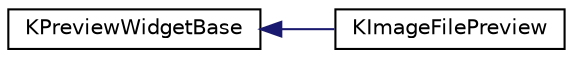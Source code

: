 digraph "Graphical Class Hierarchy"
{
  edge [fontname="Helvetica",fontsize="10",labelfontname="Helvetica",labelfontsize="10"];
  node [fontname="Helvetica",fontsize="10",shape=record];
  rankdir="LR";
  Node0 [label="KPreviewWidgetBase",height=0.2,width=0.4,color="black", fillcolor="white", style="filled",URL="$classKPreviewWidgetBase.html",tooltip="Abstract baseclass for all preview widgets which shall be used via KFileDialog::setPreviewWidget(cons..."];
  Node0 -> Node1 [dir="back",color="midnightblue",fontsize="10",style="solid",fontname="Helvetica"];
  Node1 [label="KImageFilePreview",height=0.2,width=0.4,color="black", fillcolor="white", style="filled",URL="$classKImageFilePreview.html",tooltip="Image preview widget for the file dialog. "];
}
